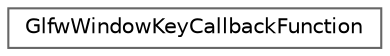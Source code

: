 digraph "Graphical Class Hierarchy"
{
 // LATEX_PDF_SIZE
  bgcolor="transparent";
  edge [fontname=Helvetica,fontsize=10,labelfontname=Helvetica,labelfontsize=10];
  node [fontname=Helvetica,fontsize=10,shape=box,height=0.2,width=0.4];
  rankdir="LR";
  Node0 [id="Node000000",label="GlfwWindowKeyCallbackFunction",height=0.2,width=0.4,color="grey40", fillcolor="white", style="filled",URL="$classGlfwWindowKeyCallbackFunction.html",tooltip="Represents a singleton callback function for handling key events in a GLFW window."];
}
